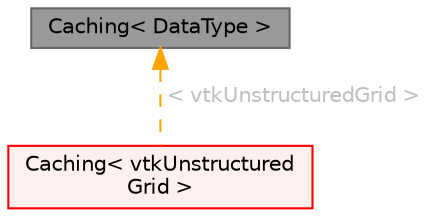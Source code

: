 digraph "Caching&lt; DataType &gt;"
{
 // LATEX_PDF_SIZE
  bgcolor="transparent";
  edge [fontname=Helvetica,fontsize=10,labelfontname=Helvetica,labelfontsize=10];
  node [fontname=Helvetica,fontsize=10,shape=box,height=0.2,width=0.4];
  Node1 [id="Node000001",label="Caching\< DataType \>",height=0.2,width=0.4,color="gray40", fillcolor="grey60", style="filled", fontcolor="black",tooltip=" "];
  Node1 -> Node2 [id="edge1_Node000001_Node000002",dir="back",color="orange",style="dashed",tooltip=" ",label=" \< vtkUnstructuredGrid \>",fontcolor="grey" ];
  Node2 [id="Node000002",label="Caching\< vtkUnstructured\lGrid \>",height=0.2,width=0.4,color="red", fillcolor="#FFF0F0", style="filled",URL="$structFoam_1_1vtk_1_1Caching.html",tooltip=" "];
}
